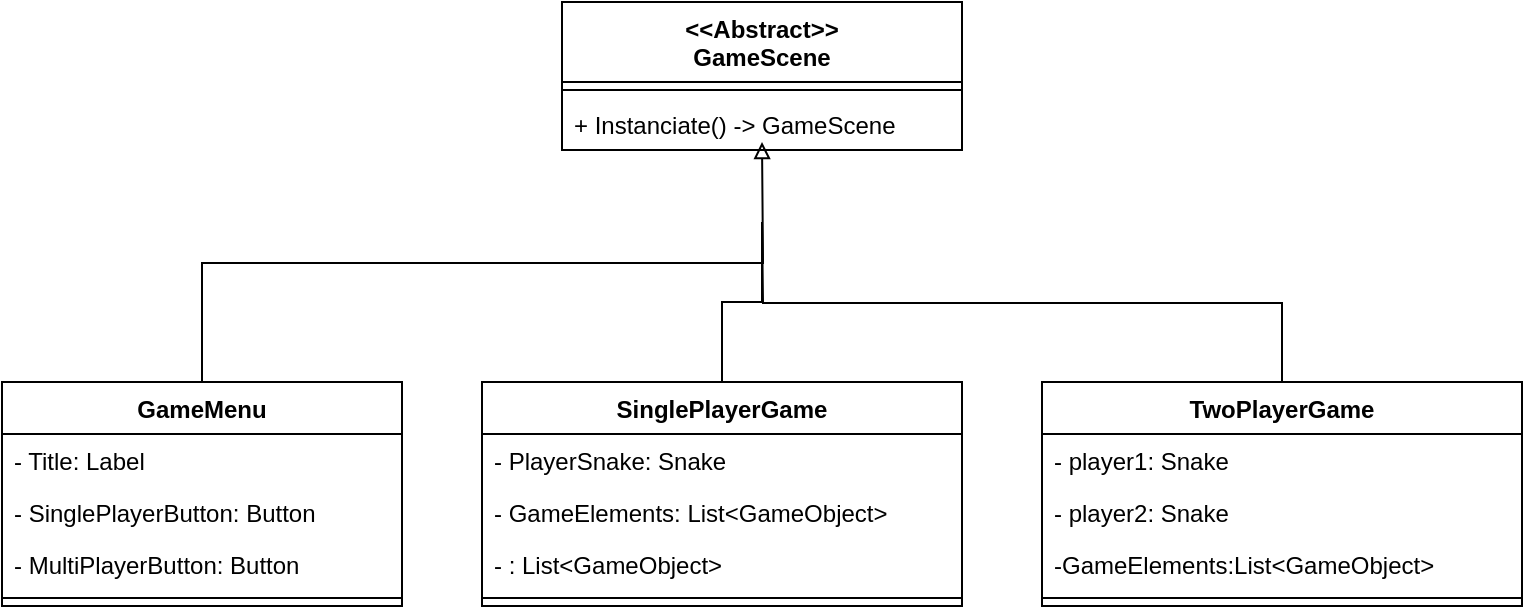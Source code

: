 <mxfile version="22.1.18" type="device">
  <diagram id="C5RBs43oDa-KdzZeNtuy" name="Page-1">
    <mxGraphModel dx="880" dy="559" grid="1" gridSize="10" guides="1" tooltips="1" connect="1" arrows="1" fold="1" page="1" pageScale="1" pageWidth="827" pageHeight="1169" math="0" shadow="0">
      <root>
        <mxCell id="WIyWlLk6GJQsqaUBKTNV-0" />
        <mxCell id="WIyWlLk6GJQsqaUBKTNV-1" parent="WIyWlLk6GJQsqaUBKTNV-0" />
        <mxCell id="wtkWJqKe6Hubmvu3BGhk-0" value="&amp;lt;&amp;lt;Abstract&amp;gt;&amp;gt;&lt;br&gt;GameScene" style="swimlane;fontStyle=1;align=center;verticalAlign=top;childLayout=stackLayout;horizontal=1;startSize=40;horizontalStack=0;resizeParent=1;resizeParentMax=0;resizeLast=0;collapsible=1;marginBottom=0;whiteSpace=wrap;html=1;" vertex="1" parent="WIyWlLk6GJQsqaUBKTNV-1">
          <mxGeometry x="320" y="50" width="200" height="74" as="geometry" />
        </mxCell>
        <mxCell id="wtkWJqKe6Hubmvu3BGhk-2" value="" style="line;strokeWidth=1;fillColor=none;align=left;verticalAlign=middle;spacingTop=-1;spacingLeft=3;spacingRight=3;rotatable=0;labelPosition=right;points=[];portConstraint=eastwest;strokeColor=inherit;" vertex="1" parent="wtkWJqKe6Hubmvu3BGhk-0">
          <mxGeometry y="40" width="200" height="8" as="geometry" />
        </mxCell>
        <mxCell id="wtkWJqKe6Hubmvu3BGhk-3" value="+ Instanciate() -&amp;gt; GameScene" style="text;strokeColor=none;fillColor=none;align=left;verticalAlign=top;spacingLeft=4;spacingRight=4;overflow=hidden;rotatable=0;points=[[0,0.5],[1,0.5]];portConstraint=eastwest;whiteSpace=wrap;html=1;" vertex="1" parent="wtkWJqKe6Hubmvu3BGhk-0">
          <mxGeometry y="48" width="200" height="26" as="geometry" />
        </mxCell>
        <mxCell id="wtkWJqKe6Hubmvu3BGhk-27" style="edgeStyle=orthogonalEdgeStyle;rounded=0;orthogonalLoop=1;jettySize=auto;html=1;exitX=0.5;exitY=0;exitDx=0;exitDy=0;endArrow=block;endFill=0;" edge="1" parent="WIyWlLk6GJQsqaUBKTNV-1" source="wtkWJqKe6Hubmvu3BGhk-4">
          <mxGeometry relative="1" as="geometry">
            <mxPoint x="420" y="120.0" as="targetPoint" />
          </mxGeometry>
        </mxCell>
        <mxCell id="wtkWJqKe6Hubmvu3BGhk-4" value="GameMenu" style="swimlane;fontStyle=1;align=center;verticalAlign=top;childLayout=stackLayout;horizontal=1;startSize=26;horizontalStack=0;resizeParent=1;resizeParentMax=0;resizeLast=0;collapsible=1;marginBottom=0;whiteSpace=wrap;html=1;" vertex="1" parent="WIyWlLk6GJQsqaUBKTNV-1">
          <mxGeometry x="40" y="240" width="200" height="112" as="geometry" />
        </mxCell>
        <mxCell id="wtkWJqKe6Hubmvu3BGhk-5" value="- Title: Label" style="text;strokeColor=none;fillColor=none;align=left;verticalAlign=top;spacingLeft=4;spacingRight=4;overflow=hidden;rotatable=0;points=[[0,0.5],[1,0.5]];portConstraint=eastwest;whiteSpace=wrap;html=1;" vertex="1" parent="wtkWJqKe6Hubmvu3BGhk-4">
          <mxGeometry y="26" width="200" height="26" as="geometry" />
        </mxCell>
        <mxCell id="wtkWJqKe6Hubmvu3BGhk-16" value="- SinglePlayerButton: Button" style="text;strokeColor=none;fillColor=none;align=left;verticalAlign=top;spacingLeft=4;spacingRight=4;overflow=hidden;rotatable=0;points=[[0,0.5],[1,0.5]];portConstraint=eastwest;whiteSpace=wrap;html=1;" vertex="1" parent="wtkWJqKe6Hubmvu3BGhk-4">
          <mxGeometry y="52" width="200" height="26" as="geometry" />
        </mxCell>
        <mxCell id="wtkWJqKe6Hubmvu3BGhk-17" value="- MultiPlayerButton: Button" style="text;strokeColor=none;fillColor=none;align=left;verticalAlign=top;spacingLeft=4;spacingRight=4;overflow=hidden;rotatable=0;points=[[0,0.5],[1,0.5]];portConstraint=eastwest;whiteSpace=wrap;html=1;" vertex="1" parent="wtkWJqKe6Hubmvu3BGhk-4">
          <mxGeometry y="78" width="200" height="26" as="geometry" />
        </mxCell>
        <mxCell id="wtkWJqKe6Hubmvu3BGhk-6" value="" style="line;strokeWidth=1;fillColor=none;align=left;verticalAlign=middle;spacingTop=-1;spacingLeft=3;spacingRight=3;rotatable=0;labelPosition=right;points=[];portConstraint=eastwest;strokeColor=inherit;" vertex="1" parent="wtkWJqKe6Hubmvu3BGhk-4">
          <mxGeometry y="104" width="200" height="8" as="geometry" />
        </mxCell>
        <mxCell id="wtkWJqKe6Hubmvu3BGhk-25" style="edgeStyle=orthogonalEdgeStyle;rounded=0;orthogonalLoop=1;jettySize=auto;html=1;exitX=0.5;exitY=0;exitDx=0;exitDy=0;endArrow=none;endFill=0;" edge="1" parent="WIyWlLk6GJQsqaUBKTNV-1" source="wtkWJqKe6Hubmvu3BGhk-8">
          <mxGeometry relative="1" as="geometry">
            <mxPoint x="420" y="160" as="targetPoint" />
            <Array as="points">
              <mxPoint x="400" y="200" />
              <mxPoint x="420" y="200" />
              <mxPoint x="420" y="160" />
            </Array>
          </mxGeometry>
        </mxCell>
        <mxCell id="wtkWJqKe6Hubmvu3BGhk-8" value="SinglePlayerGame" style="swimlane;fontStyle=1;align=center;verticalAlign=top;childLayout=stackLayout;horizontal=1;startSize=26;horizontalStack=0;resizeParent=1;resizeParentMax=0;resizeLast=0;collapsible=1;marginBottom=0;whiteSpace=wrap;html=1;" vertex="1" parent="WIyWlLk6GJQsqaUBKTNV-1">
          <mxGeometry x="280" y="240" width="240" height="112" as="geometry" />
        </mxCell>
        <mxCell id="wtkWJqKe6Hubmvu3BGhk-9" value="- PlayerSnake: Snake" style="text;strokeColor=none;fillColor=none;align=left;verticalAlign=top;spacingLeft=4;spacingRight=4;overflow=hidden;rotatable=0;points=[[0,0.5],[1,0.5]];portConstraint=eastwest;whiteSpace=wrap;html=1;" vertex="1" parent="wtkWJqKe6Hubmvu3BGhk-8">
          <mxGeometry y="26" width="240" height="26" as="geometry" />
        </mxCell>
        <mxCell id="wtkWJqKe6Hubmvu3BGhk-18" value="- GameElements: List&amp;lt;GameObject&amp;gt;" style="text;strokeColor=none;fillColor=none;align=left;verticalAlign=top;spacingLeft=4;spacingRight=4;overflow=hidden;rotatable=0;points=[[0,0.5],[1,0.5]];portConstraint=eastwest;whiteSpace=wrap;html=1;" vertex="1" parent="wtkWJqKe6Hubmvu3BGhk-8">
          <mxGeometry y="52" width="240" height="26" as="geometry" />
        </mxCell>
        <mxCell id="wtkWJqKe6Hubmvu3BGhk-19" value="- : List&amp;lt;GameObject&amp;gt;" style="text;strokeColor=none;fillColor=none;align=left;verticalAlign=top;spacingLeft=4;spacingRight=4;overflow=hidden;rotatable=0;points=[[0,0.5],[1,0.5]];portConstraint=eastwest;whiteSpace=wrap;html=1;" vertex="1" parent="wtkWJqKe6Hubmvu3BGhk-8">
          <mxGeometry y="78" width="240" height="26" as="geometry" />
        </mxCell>
        <mxCell id="wtkWJqKe6Hubmvu3BGhk-10" value="" style="line;strokeWidth=1;fillColor=none;align=left;verticalAlign=middle;spacingTop=-1;spacingLeft=3;spacingRight=3;rotatable=0;labelPosition=right;points=[];portConstraint=eastwest;strokeColor=inherit;" vertex="1" parent="wtkWJqKe6Hubmvu3BGhk-8">
          <mxGeometry y="104" width="240" height="8" as="geometry" />
        </mxCell>
        <mxCell id="wtkWJqKe6Hubmvu3BGhk-26" style="edgeStyle=orthogonalEdgeStyle;rounded=0;orthogonalLoop=1;jettySize=auto;html=1;exitX=0.5;exitY=0;exitDx=0;exitDy=0;endArrow=none;endFill=0;" edge="1" parent="WIyWlLk6GJQsqaUBKTNV-1" source="wtkWJqKe6Hubmvu3BGhk-12">
          <mxGeometry relative="1" as="geometry">
            <mxPoint x="420" y="160" as="targetPoint" />
          </mxGeometry>
        </mxCell>
        <mxCell id="wtkWJqKe6Hubmvu3BGhk-12" value="TwoPlayerGame" style="swimlane;fontStyle=1;align=center;verticalAlign=top;childLayout=stackLayout;horizontal=1;startSize=26;horizontalStack=0;resizeParent=1;resizeParentMax=0;resizeLast=0;collapsible=1;marginBottom=0;whiteSpace=wrap;html=1;" vertex="1" parent="WIyWlLk6GJQsqaUBKTNV-1">
          <mxGeometry x="560" y="240" width="240" height="112" as="geometry" />
        </mxCell>
        <mxCell id="wtkWJqKe6Hubmvu3BGhk-13" value="- player1: Snake" style="text;strokeColor=none;fillColor=none;align=left;verticalAlign=top;spacingLeft=4;spacingRight=4;overflow=hidden;rotatable=0;points=[[0,0.5],[1,0.5]];portConstraint=eastwest;whiteSpace=wrap;html=1;" vertex="1" parent="wtkWJqKe6Hubmvu3BGhk-12">
          <mxGeometry y="26" width="240" height="26" as="geometry" />
        </mxCell>
        <mxCell id="wtkWJqKe6Hubmvu3BGhk-20" value="- player2: Snake" style="text;strokeColor=none;fillColor=none;align=left;verticalAlign=top;spacingLeft=4;spacingRight=4;overflow=hidden;rotatable=0;points=[[0,0.5],[1,0.5]];portConstraint=eastwest;whiteSpace=wrap;html=1;" vertex="1" parent="wtkWJqKe6Hubmvu3BGhk-12">
          <mxGeometry y="52" width="240" height="26" as="geometry" />
        </mxCell>
        <mxCell id="wtkWJqKe6Hubmvu3BGhk-21" value="-GameElements:List&amp;lt;GameObject&amp;gt;" style="text;strokeColor=none;fillColor=none;align=left;verticalAlign=top;spacingLeft=4;spacingRight=4;overflow=hidden;rotatable=0;points=[[0,0.5],[1,0.5]];portConstraint=eastwest;whiteSpace=wrap;html=1;" vertex="1" parent="wtkWJqKe6Hubmvu3BGhk-12">
          <mxGeometry y="78" width="240" height="26" as="geometry" />
        </mxCell>
        <mxCell id="wtkWJqKe6Hubmvu3BGhk-14" value="" style="line;strokeWidth=1;fillColor=none;align=left;verticalAlign=middle;spacingTop=-1;spacingLeft=3;spacingRight=3;rotatable=0;labelPosition=right;points=[];portConstraint=eastwest;strokeColor=inherit;" vertex="1" parent="wtkWJqKe6Hubmvu3BGhk-12">
          <mxGeometry y="104" width="240" height="8" as="geometry" />
        </mxCell>
      </root>
    </mxGraphModel>
  </diagram>
</mxfile>
